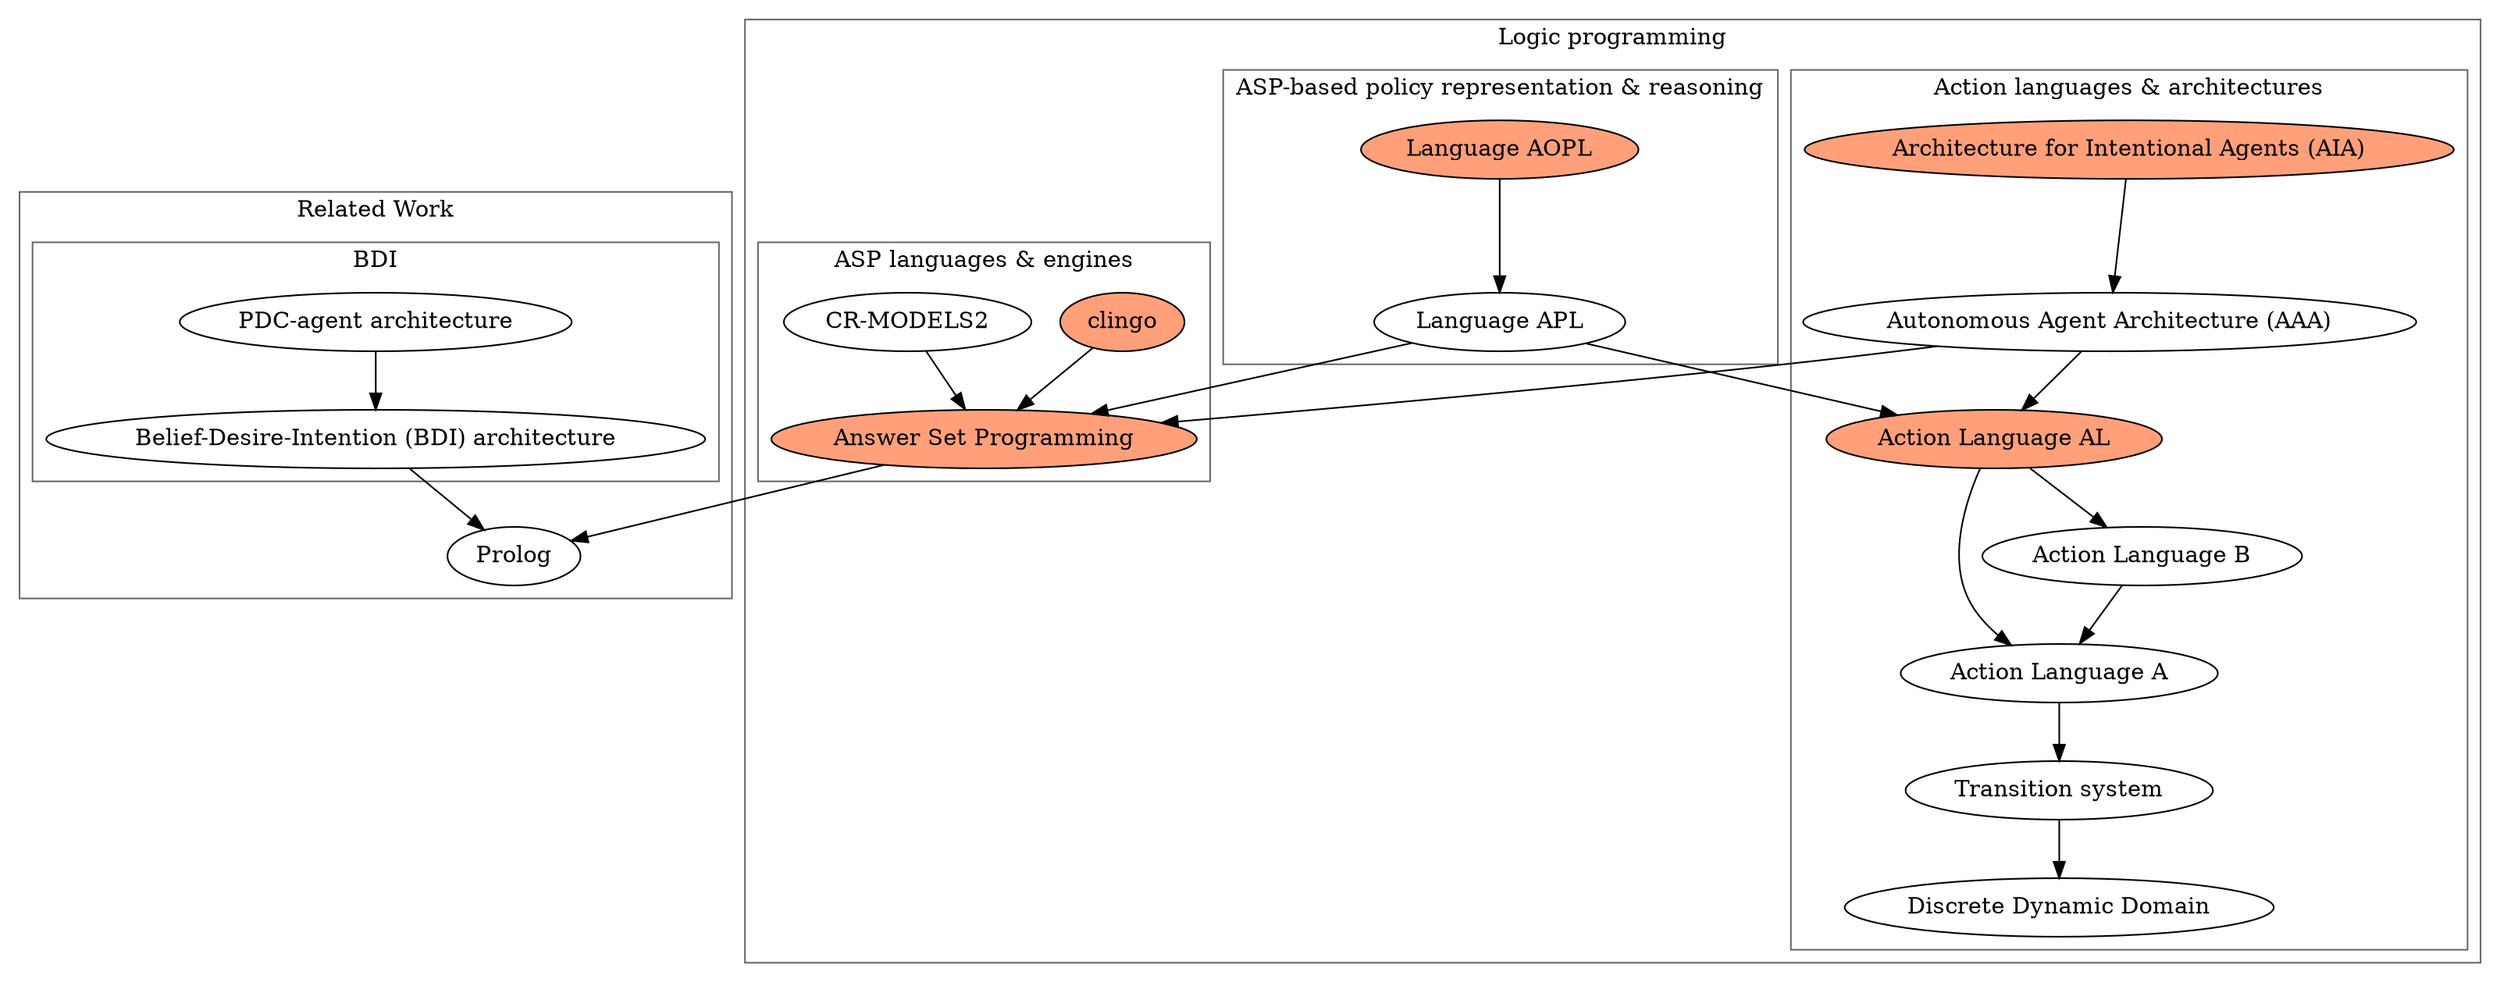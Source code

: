 digraph concept_map {
    subgraph cluster_logic_programming {
        label = "Logic programming";
        style = solid;
        color = dimgray;

        subgraph cluster_asp_engines {
            label = "ASP languages & engines";
            style = solid;
            color = dimgray;

            clingo [label = "clingo" style = filled fillcolor = lightsalmon];
            asp [label = "Answer Set Programming" style = filled fillcolor = lightsalmon];
            // cr_prolog [label = "CR-Prolog language"];
            cr_models [label = "CR-MODELS2"];
            // asp_core_2 [label = "ASP-Core-2"];
        }

        subgraph cluster_agents {
            label = "Action languages & architectures";
            style = solid;
            color = dimgray;

            discrete_dynamic_domain [label = "Discrete Dynamic Domain"];
            transition_system [label = "Transition system"];
            action_language_a [label = "Action Language A"];
            action_language_b [label = "Action Language B"];
            action_language_al [label = "Action Language AL" style = filled fillcolor = lightsalmon];
            aaa_architecture [label = "Autonomous Agent Architecture (AAA)"];
            aia_architecture [label = "Architecture for Intentional Agents (AIA)" style = filled fillcolor = lightsalmon];
        }

        subgraph cluster_policies {
            label = "ASP-based policy representation & reasoning";
            style = solid;
            color = dimgray;

            language_apl [label = "Language APL"];
            language_aopl [label = "Language AOPL" style = filled fillcolor = lightsalmon];
        }
    }

    subgraph cluster_related_work {
        label = "Related Work";
        style = solid;
        color = dimgray;

        subgraph cluster_bdi_agents {
            label = "BDI";
            style = solid;
            color = dimgray;

            bdi [label = "Belief-Desire-Intention (BDI) architecture"];
            pdc_agent [label = "PDC-agent architecture"];
        }
        prolog [label = "Prolog"];
    }

    transition_system -> discrete_dynamic_domain;
    action_language_a -> transition_system;
    action_language_b -> action_language_a;
    action_language_al -> action_language_a;
    action_language_al -> action_language_b;

    aaa_architecture -> action_language_al;
    aaa_architecture -> asp;
    aia_architecture -> aaa_architecture;

    language_apl -> action_language_al;
    language_apl -> asp;

    language_aopl -> language_apl;

    bdi -> prolog;

    pdc_agent -> bdi;

    cr_models -> asp;

    asp -> prolog;

    clingo -> asp;
}

